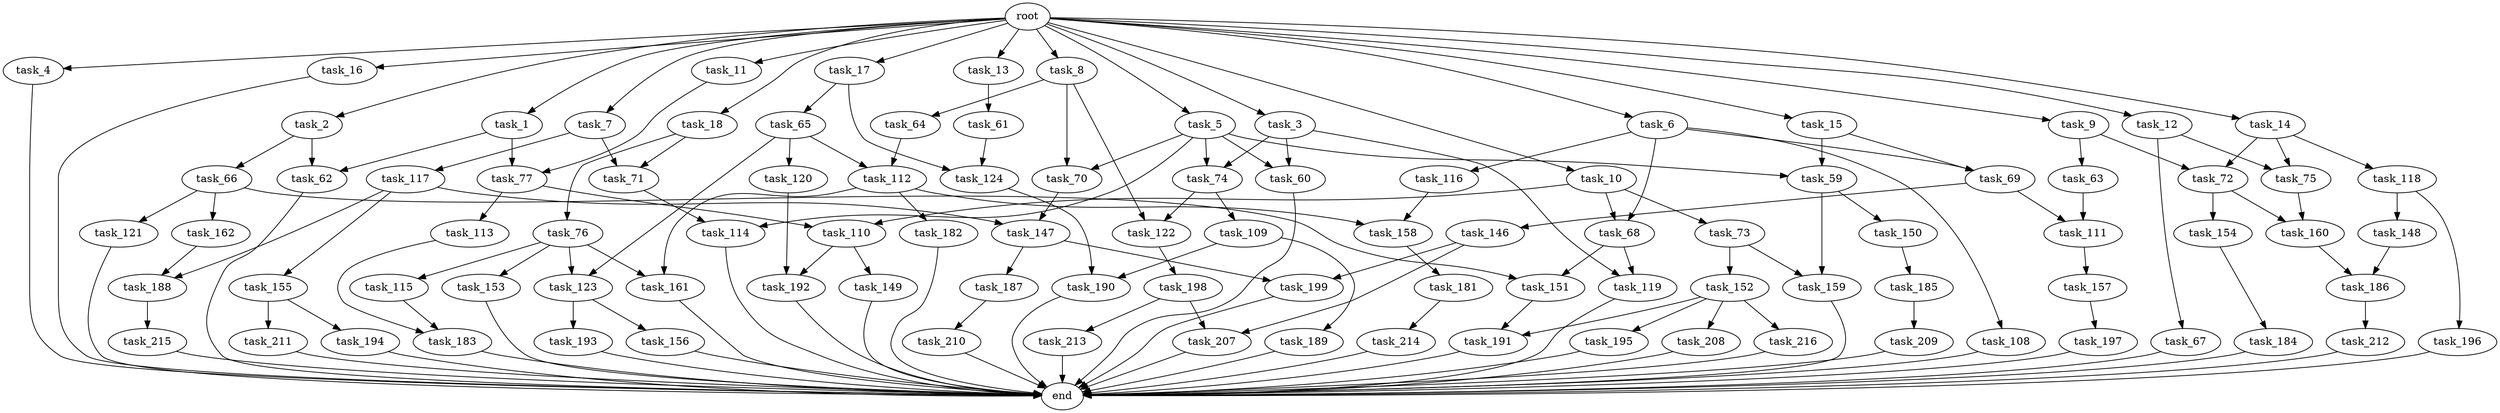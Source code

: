 digraph G {
  root [size="0.000000"];
  task_1 [size="1024.000000"];
  task_2 [size="1024.000000"];
  task_3 [size="1024.000000"];
  task_4 [size="1024.000000"];
  task_5 [size="1024.000000"];
  task_6 [size="1024.000000"];
  task_7 [size="1024.000000"];
  task_8 [size="1024.000000"];
  task_9 [size="1024.000000"];
  task_10 [size="1024.000000"];
  task_11 [size="1024.000000"];
  task_12 [size="1024.000000"];
  task_13 [size="1024.000000"];
  task_14 [size="1024.000000"];
  task_15 [size="1024.000000"];
  task_16 [size="1024.000000"];
  task_17 [size="1024.000000"];
  task_18 [size="1024.000000"];
  task_59 [size="730144440320.000000"];
  task_60 [size="730144440320.000000"];
  task_61 [size="858993459200.000000"];
  task_62 [size="893353197568.000000"];
  task_63 [size="137438953472.000000"];
  task_64 [size="695784701952.000000"];
  task_65 [size="420906795008.000000"];
  task_66 [size="858993459200.000000"];
  task_67 [size="34359738368.000000"];
  task_68 [size="498216206336.000000"];
  task_69 [size="773094113280.000000"];
  task_70 [size="730144440320.000000"];
  task_71 [size="249108103168.000000"];
  task_72 [size="687194767360.000000"];
  task_73 [size="420906795008.000000"];
  task_74 [size="730144440320.000000"];
  task_75 [size="584115552256.000000"];
  task_76 [size="214748364800.000000"];
  task_77 [size="249108103168.000000"];
  task_108 [size="77309411328.000000"];
  task_109 [size="695784701952.000000"];
  task_110 [size="455266533376.000000"];
  task_111 [size="627065225216.000000"];
  task_112 [size="1073741824000.000000"];
  task_113 [size="34359738368.000000"];
  task_114 [size="249108103168.000000"];
  task_115 [size="137438953472.000000"];
  task_116 [size="77309411328.000000"];
  task_117 [size="34359738368.000000"];
  task_118 [size="549755813888.000000"];
  task_119 [size="1554778161152.000000"];
  task_120 [size="858993459200.000000"];
  task_121 [size="77309411328.000000"];
  task_122 [size="1391569403904.000000"];
  task_123 [size="996432412672.000000"];
  task_124 [size="558345748480.000000"];
  task_146 [size="549755813888.000000"];
  task_147 [size="352187318272.000000"];
  task_148 [size="137438953472.000000"];
  task_149 [size="420906795008.000000"];
  task_150 [size="34359738368.000000"];
  task_151 [size="936302870528.000000"];
  task_152 [size="77309411328.000000"];
  task_153 [size="137438953472.000000"];
  task_154 [size="34359738368.000000"];
  task_155 [size="214748364800.000000"];
  task_156 [size="309237645312.000000"];
  task_157 [size="858993459200.000000"];
  task_158 [size="1116691496960.000000"];
  task_159 [size="111669149696.000000"];
  task_160 [size="68719476736.000000"];
  task_161 [size="833223655424.000000"];
  task_162 [size="77309411328.000000"];
  task_181 [size="34359738368.000000"];
  task_182 [size="695784701952.000000"];
  task_183 [size="111669149696.000000"];
  task_184 [size="858993459200.000000"];
  task_185 [size="137438953472.000000"];
  task_186 [size="274877906944.000000"];
  task_187 [size="309237645312.000000"];
  task_188 [size="764504178688.000000"];
  task_189 [size="34359738368.000000"];
  task_190 [size="584115552256.000000"];
  task_191 [size="627065225216.000000"];
  task_192 [size="1116691496960.000000"];
  task_193 [size="309237645312.000000"];
  task_194 [size="137438953472.000000"];
  task_195 [size="77309411328.000000"];
  task_196 [size="137438953472.000000"];
  task_197 [size="858993459200.000000"];
  task_198 [size="695784701952.000000"];
  task_199 [size="618475290624.000000"];
  task_207 [size="730144440320.000000"];
  task_208 [size="77309411328.000000"];
  task_209 [size="858993459200.000000"];
  task_210 [size="214748364800.000000"];
  task_211 [size="137438953472.000000"];
  task_212 [size="858993459200.000000"];
  task_213 [size="420906795008.000000"];
  task_214 [size="420906795008.000000"];
  task_215 [size="77309411328.000000"];
  task_216 [size="77309411328.000000"];
  end [size="0.000000"];

  root -> task_1 [size="1.000000"];
  root -> task_2 [size="1.000000"];
  root -> task_3 [size="1.000000"];
  root -> task_4 [size="1.000000"];
  root -> task_5 [size="1.000000"];
  root -> task_6 [size="1.000000"];
  root -> task_7 [size="1.000000"];
  root -> task_8 [size="1.000000"];
  root -> task_9 [size="1.000000"];
  root -> task_10 [size="1.000000"];
  root -> task_11 [size="1.000000"];
  root -> task_12 [size="1.000000"];
  root -> task_13 [size="1.000000"];
  root -> task_14 [size="1.000000"];
  root -> task_15 [size="1.000000"];
  root -> task_16 [size="1.000000"];
  root -> task_17 [size="1.000000"];
  root -> task_18 [size="1.000000"];
  task_1 -> task_62 [size="33554432.000000"];
  task_1 -> task_77 [size="33554432.000000"];
  task_2 -> task_62 [size="838860800.000000"];
  task_2 -> task_66 [size="838860800.000000"];
  task_3 -> task_60 [size="679477248.000000"];
  task_3 -> task_74 [size="679477248.000000"];
  task_3 -> task_119 [size="679477248.000000"];
  task_4 -> end [size="1.000000"];
  task_5 -> task_59 [size="33554432.000000"];
  task_5 -> task_60 [size="33554432.000000"];
  task_5 -> task_70 [size="33554432.000000"];
  task_5 -> task_74 [size="33554432.000000"];
  task_5 -> task_114 [size="33554432.000000"];
  task_6 -> task_68 [size="75497472.000000"];
  task_6 -> task_69 [size="75497472.000000"];
  task_6 -> task_108 [size="75497472.000000"];
  task_6 -> task_116 [size="75497472.000000"];
  task_7 -> task_71 [size="33554432.000000"];
  task_7 -> task_117 [size="33554432.000000"];
  task_8 -> task_64 [size="679477248.000000"];
  task_8 -> task_70 [size="679477248.000000"];
  task_8 -> task_122 [size="679477248.000000"];
  task_9 -> task_63 [size="134217728.000000"];
  task_9 -> task_72 [size="134217728.000000"];
  task_10 -> task_68 [size="411041792.000000"];
  task_10 -> task_73 [size="411041792.000000"];
  task_10 -> task_110 [size="411041792.000000"];
  task_11 -> task_77 [size="209715200.000000"];
  task_12 -> task_67 [size="33554432.000000"];
  task_12 -> task_75 [size="33554432.000000"];
  task_13 -> task_61 [size="838860800.000000"];
  task_14 -> task_72 [size="536870912.000000"];
  task_14 -> task_75 [size="536870912.000000"];
  task_14 -> task_118 [size="536870912.000000"];
  task_15 -> task_59 [size="679477248.000000"];
  task_15 -> task_69 [size="679477248.000000"];
  task_16 -> end [size="1.000000"];
  task_17 -> task_65 [size="411041792.000000"];
  task_17 -> task_124 [size="411041792.000000"];
  task_18 -> task_71 [size="209715200.000000"];
  task_18 -> task_76 [size="209715200.000000"];
  task_59 -> task_150 [size="33554432.000000"];
  task_59 -> task_159 [size="33554432.000000"];
  task_60 -> end [size="1.000000"];
  task_61 -> task_124 [size="134217728.000000"];
  task_62 -> end [size="1.000000"];
  task_63 -> task_111 [size="75497472.000000"];
  task_64 -> task_112 [size="209715200.000000"];
  task_65 -> task_112 [size="838860800.000000"];
  task_65 -> task_120 [size="838860800.000000"];
  task_65 -> task_123 [size="838860800.000000"];
  task_66 -> task_121 [size="75497472.000000"];
  task_66 -> task_151 [size="75497472.000000"];
  task_66 -> task_162 [size="75497472.000000"];
  task_67 -> end [size="1.000000"];
  task_68 -> task_119 [size="838860800.000000"];
  task_68 -> task_151 [size="838860800.000000"];
  task_69 -> task_111 [size="536870912.000000"];
  task_69 -> task_146 [size="536870912.000000"];
  task_70 -> task_147 [size="134217728.000000"];
  task_71 -> task_114 [size="209715200.000000"];
  task_72 -> task_154 [size="33554432.000000"];
  task_72 -> task_160 [size="33554432.000000"];
  task_73 -> task_152 [size="75497472.000000"];
  task_73 -> task_159 [size="75497472.000000"];
  task_74 -> task_109 [size="679477248.000000"];
  task_74 -> task_122 [size="679477248.000000"];
  task_75 -> task_160 [size="33554432.000000"];
  task_76 -> task_115 [size="134217728.000000"];
  task_76 -> task_123 [size="134217728.000000"];
  task_76 -> task_153 [size="134217728.000000"];
  task_76 -> task_161 [size="134217728.000000"];
  task_77 -> task_110 [size="33554432.000000"];
  task_77 -> task_113 [size="33554432.000000"];
  task_108 -> end [size="1.000000"];
  task_109 -> task_189 [size="33554432.000000"];
  task_109 -> task_190 [size="33554432.000000"];
  task_110 -> task_149 [size="411041792.000000"];
  task_110 -> task_192 [size="411041792.000000"];
  task_111 -> task_157 [size="838860800.000000"];
  task_112 -> task_158 [size="679477248.000000"];
  task_112 -> task_161 [size="679477248.000000"];
  task_112 -> task_182 [size="679477248.000000"];
  task_113 -> task_183 [size="33554432.000000"];
  task_114 -> end [size="1.000000"];
  task_115 -> task_183 [size="75497472.000000"];
  task_116 -> task_158 [size="411041792.000000"];
  task_117 -> task_147 [size="209715200.000000"];
  task_117 -> task_155 [size="209715200.000000"];
  task_117 -> task_188 [size="209715200.000000"];
  task_118 -> task_148 [size="134217728.000000"];
  task_118 -> task_196 [size="134217728.000000"];
  task_119 -> end [size="1.000000"];
  task_120 -> task_192 [size="679477248.000000"];
  task_121 -> end [size="1.000000"];
  task_122 -> task_198 [size="679477248.000000"];
  task_123 -> task_156 [size="301989888.000000"];
  task_123 -> task_193 [size="301989888.000000"];
  task_124 -> task_190 [size="536870912.000000"];
  task_146 -> task_199 [size="301989888.000000"];
  task_146 -> task_207 [size="301989888.000000"];
  task_147 -> task_187 [size="301989888.000000"];
  task_147 -> task_199 [size="301989888.000000"];
  task_148 -> task_186 [size="134217728.000000"];
  task_149 -> end [size="1.000000"];
  task_150 -> task_185 [size="134217728.000000"];
  task_151 -> task_191 [size="536870912.000000"];
  task_152 -> task_191 [size="75497472.000000"];
  task_152 -> task_195 [size="75497472.000000"];
  task_152 -> task_208 [size="75497472.000000"];
  task_152 -> task_216 [size="75497472.000000"];
  task_153 -> end [size="1.000000"];
  task_154 -> task_184 [size="838860800.000000"];
  task_155 -> task_194 [size="134217728.000000"];
  task_155 -> task_211 [size="134217728.000000"];
  task_156 -> end [size="1.000000"];
  task_157 -> task_197 [size="838860800.000000"];
  task_158 -> task_181 [size="33554432.000000"];
  task_159 -> end [size="1.000000"];
  task_160 -> task_186 [size="134217728.000000"];
  task_161 -> end [size="1.000000"];
  task_162 -> task_188 [size="536870912.000000"];
  task_181 -> task_214 [size="411041792.000000"];
  task_182 -> end [size="1.000000"];
  task_183 -> end [size="1.000000"];
  task_184 -> end [size="1.000000"];
  task_185 -> task_209 [size="838860800.000000"];
  task_186 -> task_212 [size="838860800.000000"];
  task_187 -> task_210 [size="209715200.000000"];
  task_188 -> task_215 [size="75497472.000000"];
  task_189 -> end [size="1.000000"];
  task_190 -> end [size="1.000000"];
  task_191 -> end [size="1.000000"];
  task_192 -> end [size="1.000000"];
  task_193 -> end [size="1.000000"];
  task_194 -> end [size="1.000000"];
  task_195 -> end [size="1.000000"];
  task_196 -> end [size="1.000000"];
  task_197 -> end [size="1.000000"];
  task_198 -> task_207 [size="411041792.000000"];
  task_198 -> task_213 [size="411041792.000000"];
  task_199 -> end [size="1.000000"];
  task_207 -> end [size="1.000000"];
  task_208 -> end [size="1.000000"];
  task_209 -> end [size="1.000000"];
  task_210 -> end [size="1.000000"];
  task_211 -> end [size="1.000000"];
  task_212 -> end [size="1.000000"];
  task_213 -> end [size="1.000000"];
  task_214 -> end [size="1.000000"];
  task_215 -> end [size="1.000000"];
  task_216 -> end [size="1.000000"];
}
